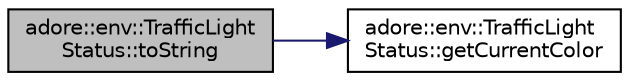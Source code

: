 digraph "adore::env::TrafficLightStatus::toString"
{
 // LATEX_PDF_SIZE
  edge [fontname="Helvetica",fontsize="10",labelfontname="Helvetica",labelfontsize="10"];
  node [fontname="Helvetica",fontsize="10",shape=record];
  rankdir="LR";
  Node1 [label="adore::env::TrafficLight\lStatus::toString",height=0.2,width=0.4,color="black", fillcolor="grey75", style="filled", fontcolor="black",tooltip=" "];
  Node1 -> Node2 [color="midnightblue",fontsize="10",style="solid",fontname="Helvetica"];
  Node2 [label="adore::env::TrafficLight\lStatus::getCurrentColor",height=0.2,width=0.4,color="black", fillcolor="white", style="filled",URL="$classadore_1_1env_1_1TrafficLightStatus.html#a3074724788ee7191bd58a862ea00e3c7",tooltip=" "];
}
